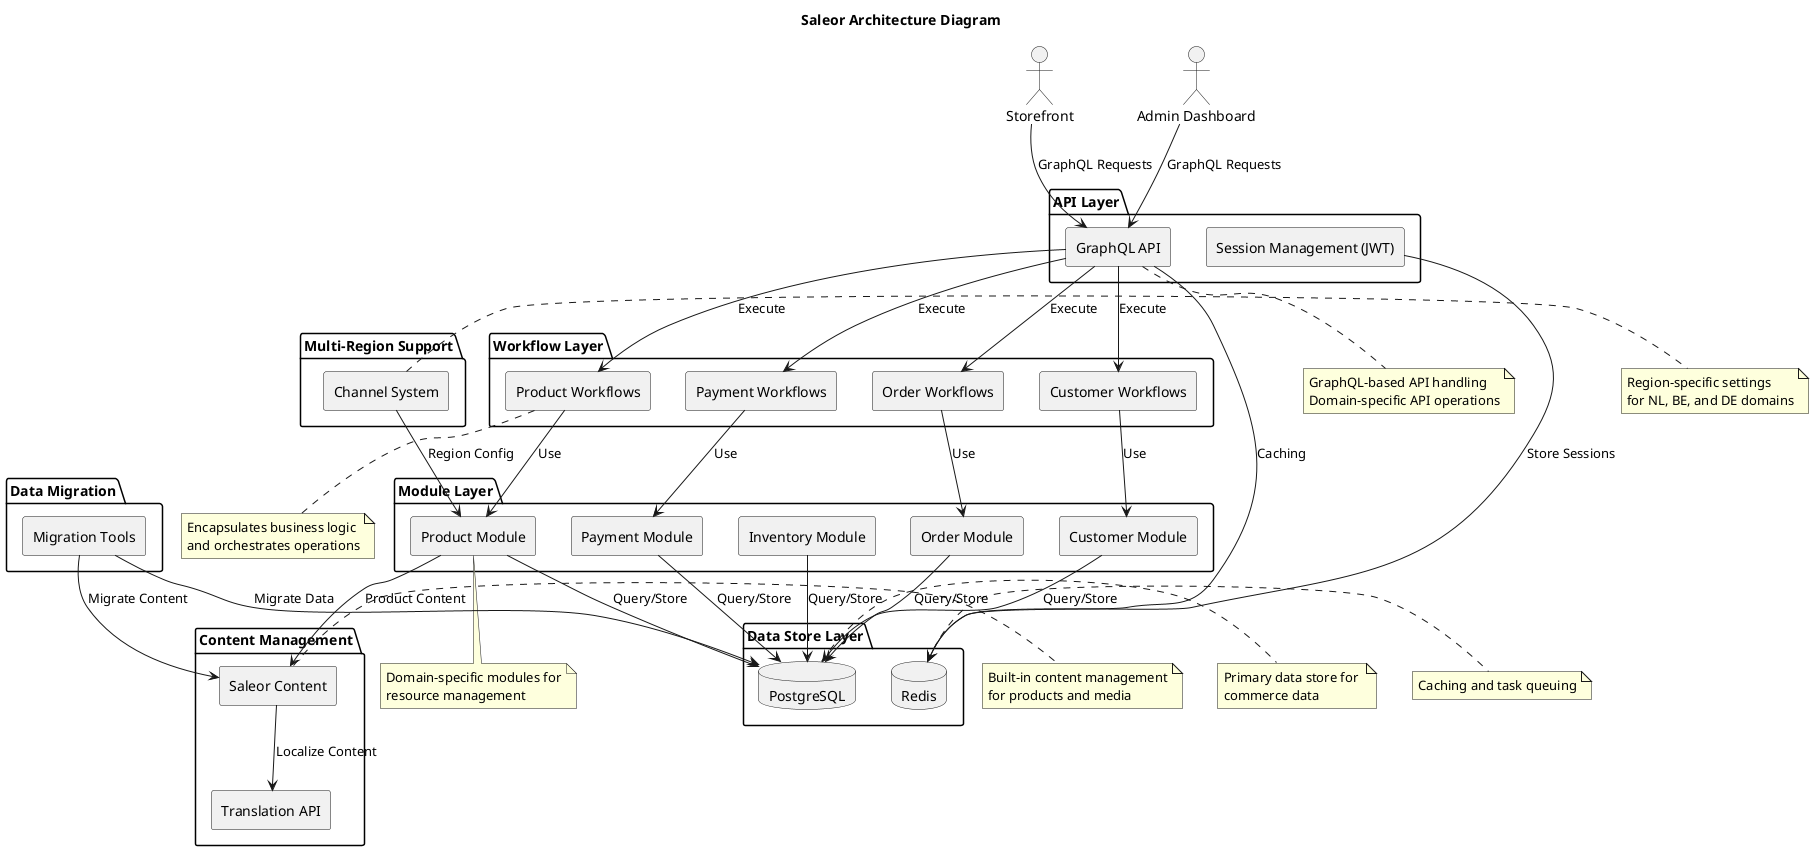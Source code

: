 @startuml
title Saleor Architecture Diagram

' Styling
skinparam backgroundColor white
skinparam componentStyle rectangle

' Client Layer
actor "Storefront" as storefront
actor "Admin Dashboard" as admin

' GraphQL API Layer
package "API Layer" {
  component "GraphQL API" as api
  component "Session Management (JWT)" as session
}
note bottom of api
  GraphQL-based API handling
  Domain-specific API operations
end note

' Workflow Layer
package "Workflow Layer" {
  component "Product Workflows" as product_wf
  component "Order Workflows" as order_wf
  component "Customer Workflows" as customer_wf
  component "Payment Workflows" as payment_wf
}
note bottom of product_wf
  Encapsulates business logic
  and orchestrates operations
end note

' Module Layer
package "Module Layer" {
  component "Product Module" as product_mod
  component "Order Module" as order_mod
  component "Customer Module" as customer_mod
  component "Payment Module" as payment_mod
  component "Inventory Module" as inventory_mod
}
note bottom of product_mod
  Domain-specific modules for
  resource management
end note

' Data Store Layer
package "Data Store Layer" {
  database "PostgreSQL" as postgres
  database "Redis" as redis
}
note right of postgres
  Primary data store for 
  commerce data
end note
note right of redis
  Caching and task queuing
end note

' Content Management
package "Content Management" {
  component "Saleor Content" as content
  component "Translation API" as translations
}
note right of content
  Built-in content management
  for products and media
end note

' Channel Management
package "Multi-Region Support" {
  component "Channel System" as channels
}
note right of channels
  Region-specific settings
  for NL, BE, and DE domains
end note

' Data Migration
package "Data Migration" {
  component "Migration Tools" as migration
}

' Connections
storefront --> api : GraphQL Requests
admin --> api : GraphQL Requests

api --> product_wf : Execute
api --> order_wf : Execute
api --> customer_wf : Execute
api --> payment_wf : Execute

product_wf --> product_mod : Use
order_wf --> order_mod : Use
customer_wf --> customer_mod : Use
payment_wf --> payment_mod : Use

product_mod --> postgres : Query/Store
order_mod --> postgres : Query/Store
customer_mod --> postgres : Query/Store
payment_mod --> postgres : Query/Store
inventory_mod --> postgres : Query/Store

api --> redis : Caching
session --> redis : Store Sessions

product_mod --> content : Product Content
content --> translations : Localize Content
channels --> product_mod : Region Config

migration --> postgres : Migrate Data
migration --> content : Migrate Content

@enduml 